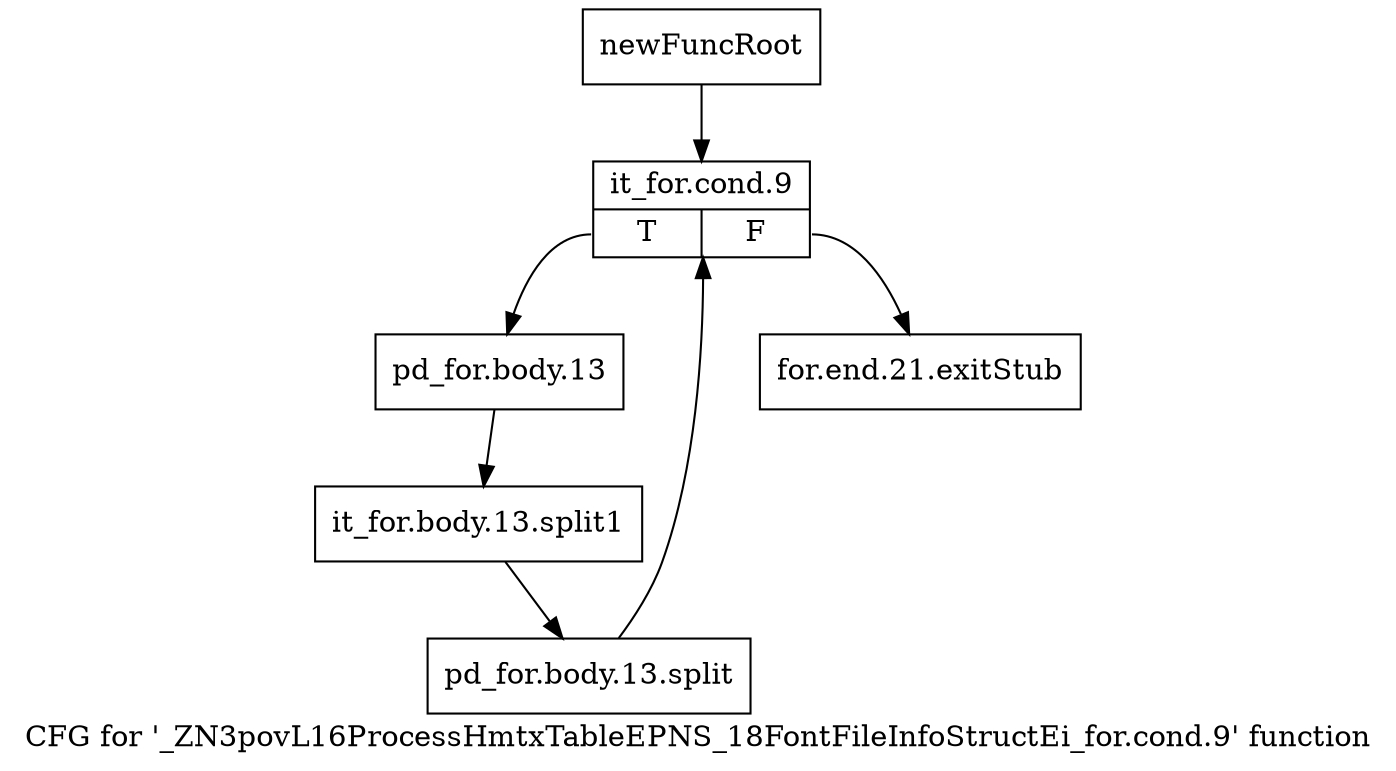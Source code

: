 digraph "CFG for '_ZN3povL16ProcessHmtxTableEPNS_18FontFileInfoStructEi_for.cond.9' function" {
	label="CFG for '_ZN3povL16ProcessHmtxTableEPNS_18FontFileInfoStructEi_for.cond.9' function";

	Node0x2db9c00 [shape=record,label="{newFuncRoot}"];
	Node0x2db9c00 -> Node0x2db9ca0;
	Node0x2db9c50 [shape=record,label="{for.end.21.exitStub}"];
	Node0x2db9ca0 [shape=record,label="{it_for.cond.9|{<s0>T|<s1>F}}"];
	Node0x2db9ca0:s0 -> Node0x2db9cf0;
	Node0x2db9ca0:s1 -> Node0x2db9c50;
	Node0x2db9cf0 [shape=record,label="{pd_for.body.13}"];
	Node0x2db9cf0 -> Node0x3981a20;
	Node0x3981a20 [shape=record,label="{it_for.body.13.split1}"];
	Node0x3981a20 -> Node0x39aec10;
	Node0x39aec10 [shape=record,label="{pd_for.body.13.split}"];
	Node0x39aec10 -> Node0x2db9ca0;
}
